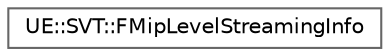 digraph "Graphical Class Hierarchy"
{
 // INTERACTIVE_SVG=YES
 // LATEX_PDF_SIZE
  bgcolor="transparent";
  edge [fontname=Helvetica,fontsize=10,labelfontname=Helvetica,labelfontsize=10];
  node [fontname=Helvetica,fontsize=10,shape=box,height=0.2,width=0.4];
  rankdir="LR";
  Node0 [id="Node000000",label="UE::SVT::FMipLevelStreamingInfo",height=0.2,width=0.4,color="grey40", fillcolor="white", style="filled",URL="$d9/d1e/structUE_1_1SVT_1_1FMipLevelStreamingInfo.html",tooltip=" "];
}
